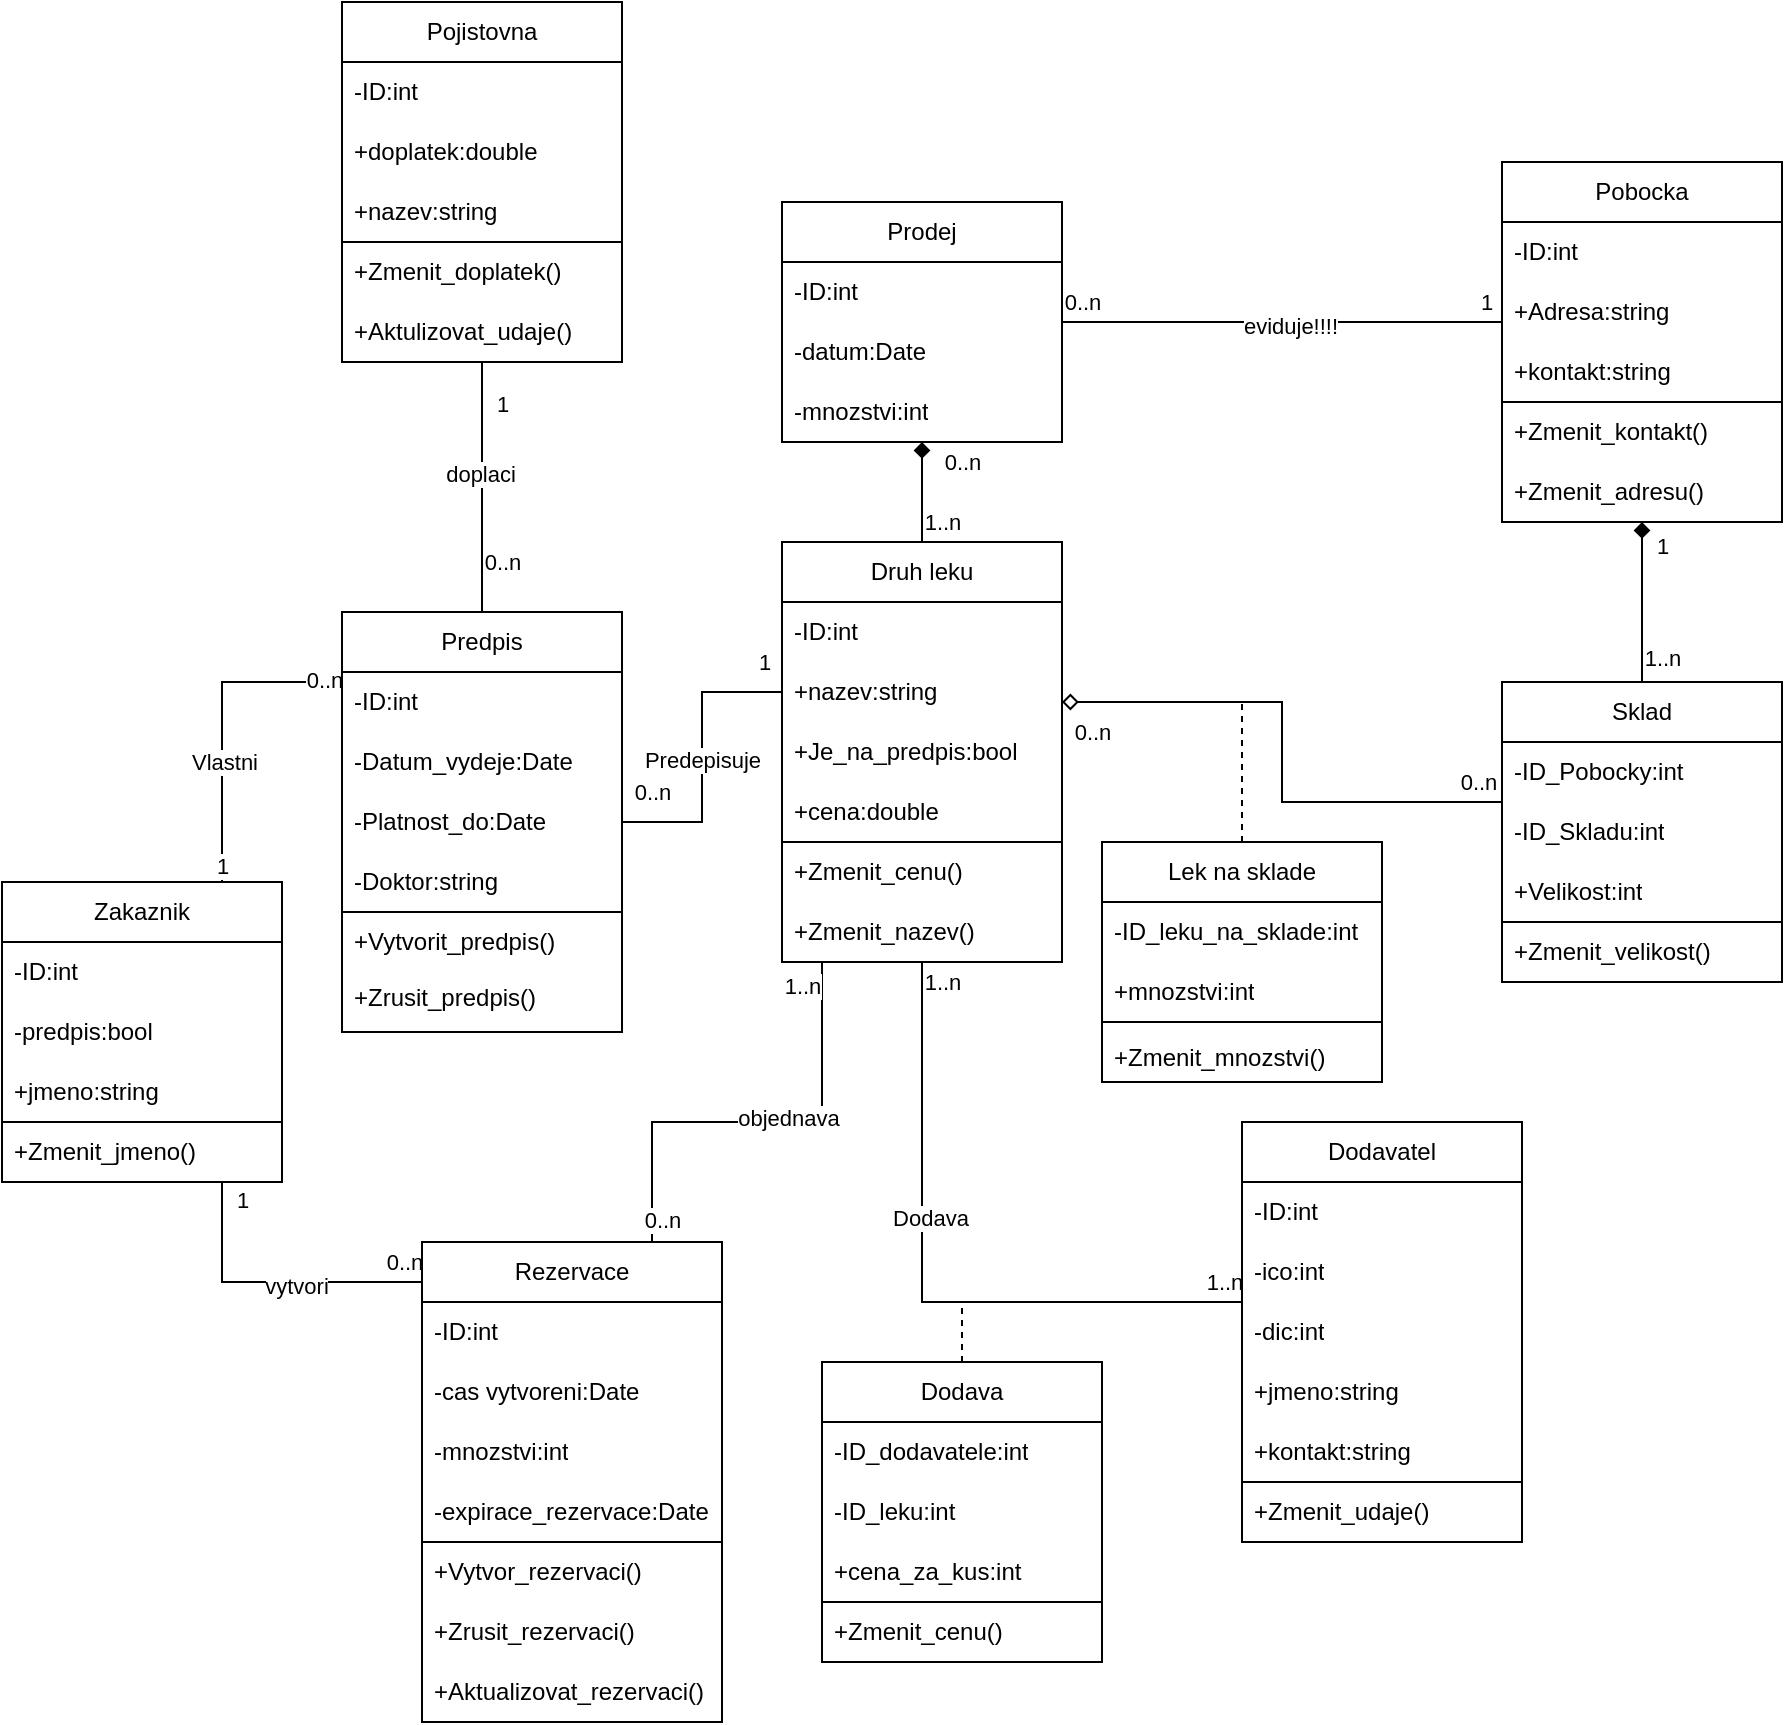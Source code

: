 <mxfile version="22.1.3" type="device">
  <diagram name="Page-1" id="8k7pWYaEYllBveLCESe3">
    <mxGraphModel dx="2045" dy="1856" grid="1" gridSize="10" guides="1" tooltips="1" connect="1" arrows="1" fold="1" page="1" pageScale="1" pageWidth="850" pageHeight="1100" math="0" shadow="0">
      <root>
        <mxCell id="0" />
        <mxCell id="1" parent="0" />
        <mxCell id="9UAfSgWn6qtG0ZrZTvN6-54" style="edgeStyle=orthogonalEdgeStyle;rounded=0;orthogonalLoop=1;jettySize=auto;html=1;endArrow=diamond;endFill=1;" edge="1" parent="1" source="9UAfSgWn6qtG0ZrZTvN6-2" target="9UAfSgWn6qtG0ZrZTvN6-37">
          <mxGeometry relative="1" as="geometry" />
        </mxCell>
        <mxCell id="9UAfSgWn6qtG0ZrZTvN6-117" value="1..n" style="edgeLabel;html=1;align=center;verticalAlign=middle;resizable=0;points=[];" vertex="1" connectable="0" parent="9UAfSgWn6qtG0ZrZTvN6-54">
          <mxGeometry x="-0.129" y="2" relative="1" as="geometry">
            <mxPoint x="12" y="12" as="offset" />
          </mxGeometry>
        </mxCell>
        <mxCell id="9UAfSgWn6qtG0ZrZTvN6-118" value="0..n" style="edgeLabel;html=1;align=center;verticalAlign=middle;resizable=0;points=[];" vertex="1" connectable="0" parent="9UAfSgWn6qtG0ZrZTvN6-54">
          <mxGeometry x="0.606" relative="1" as="geometry">
            <mxPoint x="20" as="offset" />
          </mxGeometry>
        </mxCell>
        <mxCell id="9UAfSgWn6qtG0ZrZTvN6-2" value="Druh leku" style="swimlane;fontStyle=0;childLayout=stackLayout;horizontal=1;startSize=30;horizontalStack=0;resizeParent=1;resizeParentMax=0;resizeLast=0;collapsible=1;marginBottom=0;whiteSpace=wrap;html=1;" vertex="1" parent="1">
          <mxGeometry x="180" y="240" width="140" height="210" as="geometry" />
        </mxCell>
        <mxCell id="9UAfSgWn6qtG0ZrZTvN6-3" value="&lt;div&gt;-ID:int&lt;/div&gt;" style="text;strokeColor=none;fillColor=none;align=left;verticalAlign=middle;spacingLeft=4;spacingRight=4;overflow=hidden;points=[[0,0.5],[1,0.5]];portConstraint=eastwest;rotatable=0;whiteSpace=wrap;html=1;" vertex="1" parent="9UAfSgWn6qtG0ZrZTvN6-2">
          <mxGeometry y="30" width="140" height="30" as="geometry" />
        </mxCell>
        <mxCell id="9UAfSgWn6qtG0ZrZTvN6-4" value="+nazev:string" style="text;strokeColor=none;fillColor=none;align=left;verticalAlign=middle;spacingLeft=4;spacingRight=4;overflow=hidden;points=[[0,0.5],[1,0.5]];portConstraint=eastwest;rotatable=0;whiteSpace=wrap;html=1;" vertex="1" parent="9UAfSgWn6qtG0ZrZTvN6-2">
          <mxGeometry y="60" width="140" height="30" as="geometry" />
        </mxCell>
        <mxCell id="9UAfSgWn6qtG0ZrZTvN6-5" value="&lt;div&gt;+Je_na_predpis:bool&lt;/div&gt;" style="text;strokeColor=none;fillColor=none;align=left;verticalAlign=middle;spacingLeft=4;spacingRight=4;overflow=hidden;points=[[0,0.5],[1,0.5]];portConstraint=eastwest;rotatable=0;whiteSpace=wrap;html=1;" vertex="1" parent="9UAfSgWn6qtG0ZrZTvN6-2">
          <mxGeometry y="90" width="140" height="30" as="geometry" />
        </mxCell>
        <mxCell id="9UAfSgWn6qtG0ZrZTvN6-6" value="+cena:double" style="text;strokeColor=none;fillColor=none;align=left;verticalAlign=middle;spacingLeft=4;spacingRight=4;overflow=hidden;points=[[0,0.5],[1,0.5]];portConstraint=eastwest;rotatable=0;whiteSpace=wrap;html=1;" vertex="1" parent="9UAfSgWn6qtG0ZrZTvN6-2">
          <mxGeometry y="120" width="140" height="30" as="geometry" />
        </mxCell>
        <mxCell id="9UAfSgWn6qtG0ZrZTvN6-145" value="" style="swimlane;startSize=0;" vertex="1" parent="9UAfSgWn6qtG0ZrZTvN6-2">
          <mxGeometry y="150" width="140" height="60" as="geometry" />
        </mxCell>
        <mxCell id="9UAfSgWn6qtG0ZrZTvN6-146" value="+Zmenit_cenu()" style="text;strokeColor=none;fillColor=none;align=left;verticalAlign=middle;spacingLeft=4;spacingRight=4;overflow=hidden;points=[[0,0.5],[1,0.5]];portConstraint=eastwest;rotatable=0;whiteSpace=wrap;html=1;" vertex="1" parent="9UAfSgWn6qtG0ZrZTvN6-145">
          <mxGeometry width="140" height="30" as="geometry" />
        </mxCell>
        <mxCell id="9UAfSgWn6qtG0ZrZTvN6-147" value="+Zmenit_nazev()" style="text;strokeColor=none;fillColor=none;align=left;verticalAlign=middle;spacingLeft=4;spacingRight=4;overflow=hidden;points=[[0,0.5],[1,0.5]];portConstraint=eastwest;rotatable=0;whiteSpace=wrap;html=1;" vertex="1" parent="9UAfSgWn6qtG0ZrZTvN6-145">
          <mxGeometry y="30" width="140" height="30" as="geometry" />
        </mxCell>
        <mxCell id="9UAfSgWn6qtG0ZrZTvN6-62" style="edgeStyle=orthogonalEdgeStyle;rounded=0;orthogonalLoop=1;jettySize=auto;html=1;endArrow=none;endFill=0;" edge="1" parent="1" source="9UAfSgWn6qtG0ZrZTvN6-7" target="9UAfSgWn6qtG0ZrZTvN6-37">
          <mxGeometry relative="1" as="geometry">
            <Array as="points">
              <mxPoint x="480" y="130" />
            </Array>
          </mxGeometry>
        </mxCell>
        <mxCell id="9UAfSgWn6qtG0ZrZTvN6-110" value="eviduje!!!!" style="edgeLabel;html=1;align=center;verticalAlign=middle;resizable=0;points=[];" vertex="1" connectable="0" parent="9UAfSgWn6qtG0ZrZTvN6-62">
          <mxGeometry x="-0.037" y="2" relative="1" as="geometry">
            <mxPoint as="offset" />
          </mxGeometry>
        </mxCell>
        <mxCell id="9UAfSgWn6qtG0ZrZTvN6-111" value="0..n" style="edgeLabel;html=1;align=center;verticalAlign=middle;resizable=0;points=[];" vertex="1" connectable="0" parent="9UAfSgWn6qtG0ZrZTvN6-62">
          <mxGeometry x="0.912" relative="1" as="geometry">
            <mxPoint y="-10" as="offset" />
          </mxGeometry>
        </mxCell>
        <mxCell id="9UAfSgWn6qtG0ZrZTvN6-112" value="1" style="edgeLabel;html=1;align=center;verticalAlign=middle;resizable=0;points=[];" vertex="1" connectable="0" parent="9UAfSgWn6qtG0ZrZTvN6-62">
          <mxGeometry x="-0.921" y="-2" relative="1" as="geometry">
            <mxPoint y="-8" as="offset" />
          </mxGeometry>
        </mxCell>
        <mxCell id="9UAfSgWn6qtG0ZrZTvN6-7" value="Pobocka" style="swimlane;fontStyle=0;childLayout=stackLayout;horizontal=1;startSize=30;horizontalStack=0;resizeParent=1;resizeParentMax=0;resizeLast=0;collapsible=1;marginBottom=0;whiteSpace=wrap;html=1;" vertex="1" parent="1">
          <mxGeometry x="540" y="50" width="140" height="180" as="geometry" />
        </mxCell>
        <mxCell id="9UAfSgWn6qtG0ZrZTvN6-8" value="-ID:int" style="text;strokeColor=none;fillColor=none;align=left;verticalAlign=middle;spacingLeft=4;spacingRight=4;overflow=hidden;points=[[0,0.5],[1,0.5]];portConstraint=eastwest;rotatable=0;whiteSpace=wrap;html=1;" vertex="1" parent="9UAfSgWn6qtG0ZrZTvN6-7">
          <mxGeometry y="30" width="140" height="30" as="geometry" />
        </mxCell>
        <mxCell id="9UAfSgWn6qtG0ZrZTvN6-9" value="+Adresa:string" style="text;strokeColor=none;fillColor=none;align=left;verticalAlign=middle;spacingLeft=4;spacingRight=4;overflow=hidden;points=[[0,0.5],[1,0.5]];portConstraint=eastwest;rotatable=0;whiteSpace=wrap;html=1;" vertex="1" parent="9UAfSgWn6qtG0ZrZTvN6-7">
          <mxGeometry y="60" width="140" height="30" as="geometry" />
        </mxCell>
        <mxCell id="9UAfSgWn6qtG0ZrZTvN6-10" value="+kontakt:string" style="text;strokeColor=none;fillColor=none;align=left;verticalAlign=middle;spacingLeft=4;spacingRight=4;overflow=hidden;points=[[0,0.5],[1,0.5]];portConstraint=eastwest;rotatable=0;whiteSpace=wrap;html=1;" vertex="1" parent="9UAfSgWn6qtG0ZrZTvN6-7">
          <mxGeometry y="90" width="140" height="30" as="geometry" />
        </mxCell>
        <mxCell id="9UAfSgWn6qtG0ZrZTvN6-150" value="" style="swimlane;startSize=0;" vertex="1" parent="9UAfSgWn6qtG0ZrZTvN6-7">
          <mxGeometry y="120" width="140" height="60" as="geometry" />
        </mxCell>
        <mxCell id="9UAfSgWn6qtG0ZrZTvN6-151" value="+Zmenit_kontakt()" style="text;strokeColor=none;fillColor=none;align=left;verticalAlign=middle;spacingLeft=4;spacingRight=4;overflow=hidden;points=[[0,0.5],[1,0.5]];portConstraint=eastwest;rotatable=0;whiteSpace=wrap;html=1;" vertex="1" parent="9UAfSgWn6qtG0ZrZTvN6-150">
          <mxGeometry width="140" height="30" as="geometry" />
        </mxCell>
        <mxCell id="9UAfSgWn6qtG0ZrZTvN6-152" value="+Zmenit_adresu()" style="text;strokeColor=none;fillColor=none;align=left;verticalAlign=middle;spacingLeft=4;spacingRight=4;overflow=hidden;points=[[0,0.5],[1,0.5]];portConstraint=eastwest;rotatable=0;whiteSpace=wrap;html=1;" vertex="1" parent="9UAfSgWn6qtG0ZrZTvN6-150">
          <mxGeometry y="30" width="140" height="30" as="geometry" />
        </mxCell>
        <mxCell id="9UAfSgWn6qtG0ZrZTvN6-16" style="edgeStyle=orthogonalEdgeStyle;rounded=0;orthogonalLoop=1;jettySize=auto;html=1;endArrow=diamond;endFill=1;" edge="1" parent="1" source="9UAfSgWn6qtG0ZrZTvN6-11" target="9UAfSgWn6qtG0ZrZTvN6-7">
          <mxGeometry relative="1" as="geometry" />
        </mxCell>
        <mxCell id="9UAfSgWn6qtG0ZrZTvN6-63" value="1" style="edgeLabel;html=1;align=center;verticalAlign=middle;resizable=0;points=[];" vertex="1" connectable="0" parent="9UAfSgWn6qtG0ZrZTvN6-16">
          <mxGeometry x="0.612" y="-1" relative="1" as="geometry">
            <mxPoint x="9" y="-4" as="offset" />
          </mxGeometry>
        </mxCell>
        <mxCell id="9UAfSgWn6qtG0ZrZTvN6-64" value="1..n" style="edgeLabel;html=1;align=center;verticalAlign=middle;resizable=0;points=[];" vertex="1" connectable="0" parent="9UAfSgWn6qtG0ZrZTvN6-16">
          <mxGeometry x="-0.69" relative="1" as="geometry">
            <mxPoint x="10" as="offset" />
          </mxGeometry>
        </mxCell>
        <mxCell id="9UAfSgWn6qtG0ZrZTvN6-18" style="edgeStyle=orthogonalEdgeStyle;rounded=0;orthogonalLoop=1;jettySize=auto;html=1;endArrow=diamond;endFill=0;" edge="1" parent="1" source="9UAfSgWn6qtG0ZrZTvN6-11" target="9UAfSgWn6qtG0ZrZTvN6-2">
          <mxGeometry relative="1" as="geometry">
            <Array as="points">
              <mxPoint x="430" y="370" />
              <mxPoint x="430" y="320" />
            </Array>
          </mxGeometry>
        </mxCell>
        <mxCell id="9UAfSgWn6qtG0ZrZTvN6-19" value="0..n" style="edgeLabel;html=1;align=center;verticalAlign=middle;resizable=0;points=[];" vertex="1" connectable="0" parent="9UAfSgWn6qtG0ZrZTvN6-18">
          <mxGeometry x="0.861" y="1" relative="1" as="geometry">
            <mxPoint x="-4" y="14" as="offset" />
          </mxGeometry>
        </mxCell>
        <mxCell id="9UAfSgWn6qtG0ZrZTvN6-20" value="0..n" style="edgeLabel;html=1;align=center;verticalAlign=middle;resizable=0;points=[];" vertex="1" connectable="0" parent="9UAfSgWn6qtG0ZrZTvN6-18">
          <mxGeometry x="-0.943" y="2" relative="1" as="geometry">
            <mxPoint x="-5" y="-12" as="offset" />
          </mxGeometry>
        </mxCell>
        <mxCell id="9UAfSgWn6qtG0ZrZTvN6-11" value="Sklad" style="swimlane;fontStyle=0;childLayout=stackLayout;horizontal=1;startSize=30;horizontalStack=0;resizeParent=1;resizeParentMax=0;resizeLast=0;collapsible=1;marginBottom=0;whiteSpace=wrap;html=1;" vertex="1" parent="1">
          <mxGeometry x="540" y="310" width="140" height="150" as="geometry" />
        </mxCell>
        <mxCell id="9UAfSgWn6qtG0ZrZTvN6-12" value="-ID_Pobocky:int" style="text;strokeColor=none;fillColor=none;align=left;verticalAlign=middle;spacingLeft=4;spacingRight=4;overflow=hidden;points=[[0,0.5],[1,0.5]];portConstraint=eastwest;rotatable=0;whiteSpace=wrap;html=1;" vertex="1" parent="9UAfSgWn6qtG0ZrZTvN6-11">
          <mxGeometry y="30" width="140" height="30" as="geometry" />
        </mxCell>
        <mxCell id="9UAfSgWn6qtG0ZrZTvN6-13" value="-ID_Skladu:int" style="text;strokeColor=none;fillColor=none;align=left;verticalAlign=middle;spacingLeft=4;spacingRight=4;overflow=hidden;points=[[0,0.5],[1,0.5]];portConstraint=eastwest;rotatable=0;whiteSpace=wrap;html=1;" vertex="1" parent="9UAfSgWn6qtG0ZrZTvN6-11">
          <mxGeometry y="60" width="140" height="30" as="geometry" />
        </mxCell>
        <mxCell id="9UAfSgWn6qtG0ZrZTvN6-14" value="+Velikost:int" style="text;strokeColor=none;fillColor=none;align=left;verticalAlign=middle;spacingLeft=4;spacingRight=4;overflow=hidden;points=[[0,0.5],[1,0.5]];portConstraint=eastwest;rotatable=0;whiteSpace=wrap;html=1;" vertex="1" parent="9UAfSgWn6qtG0ZrZTvN6-11">
          <mxGeometry y="90" width="140" height="30" as="geometry" />
        </mxCell>
        <mxCell id="9UAfSgWn6qtG0ZrZTvN6-148" value="" style="swimlane;startSize=0;" vertex="1" parent="9UAfSgWn6qtG0ZrZTvN6-11">
          <mxGeometry y="120" width="140" height="30" as="geometry" />
        </mxCell>
        <mxCell id="9UAfSgWn6qtG0ZrZTvN6-149" value="+Zmenit_velikost()" style="text;strokeColor=none;fillColor=none;align=left;verticalAlign=middle;spacingLeft=4;spacingRight=4;overflow=hidden;points=[[0,0.5],[1,0.5]];portConstraint=eastwest;rotatable=0;whiteSpace=wrap;html=1;" vertex="1" parent="9UAfSgWn6qtG0ZrZTvN6-148">
          <mxGeometry width="140" height="30" as="geometry" />
        </mxCell>
        <mxCell id="9UAfSgWn6qtG0ZrZTvN6-94" style="edgeStyle=orthogonalEdgeStyle;rounded=0;orthogonalLoop=1;jettySize=auto;html=1;endArrow=none;endFill=0;" edge="1" parent="1" source="9UAfSgWn6qtG0ZrZTvN6-23" target="9UAfSgWn6qtG0ZrZTvN6-2">
          <mxGeometry relative="1" as="geometry">
            <Array as="points">
              <mxPoint x="250" y="620" />
            </Array>
          </mxGeometry>
        </mxCell>
        <mxCell id="9UAfSgWn6qtG0ZrZTvN6-95" value="Dodava" style="edgeLabel;html=1;align=center;verticalAlign=middle;resizable=0;points=[];" vertex="1" connectable="0" parent="9UAfSgWn6qtG0ZrZTvN6-94">
          <mxGeometry x="0.225" y="-4" relative="1" as="geometry">
            <mxPoint as="offset" />
          </mxGeometry>
        </mxCell>
        <mxCell id="9UAfSgWn6qtG0ZrZTvN6-96" value="1..n" style="edgeLabel;html=1;align=center;verticalAlign=middle;resizable=0;points=[];" vertex="1" connectable="0" parent="9UAfSgWn6qtG0ZrZTvN6-94">
          <mxGeometry x="0.958" relative="1" as="geometry">
            <mxPoint x="10" y="3" as="offset" />
          </mxGeometry>
        </mxCell>
        <mxCell id="9UAfSgWn6qtG0ZrZTvN6-97" value="1..n" style="edgeLabel;html=1;align=center;verticalAlign=middle;resizable=0;points=[];" vertex="1" connectable="0" parent="9UAfSgWn6qtG0ZrZTvN6-94">
          <mxGeometry x="-0.945" y="-2" relative="1" as="geometry">
            <mxPoint y="-8" as="offset" />
          </mxGeometry>
        </mxCell>
        <mxCell id="9UAfSgWn6qtG0ZrZTvN6-23" value="Dodavatel" style="swimlane;fontStyle=0;childLayout=stackLayout;horizontal=1;startSize=30;horizontalStack=0;resizeParent=1;resizeParentMax=0;resizeLast=0;collapsible=1;marginBottom=0;whiteSpace=wrap;html=1;" vertex="1" parent="1">
          <mxGeometry x="410" y="530" width="140" height="210" as="geometry" />
        </mxCell>
        <mxCell id="9UAfSgWn6qtG0ZrZTvN6-24" value="-ID:int" style="text;strokeColor=none;fillColor=none;align=left;verticalAlign=middle;spacingLeft=4;spacingRight=4;overflow=hidden;points=[[0,0.5],[1,0.5]];portConstraint=eastwest;rotatable=0;whiteSpace=wrap;html=1;" vertex="1" parent="9UAfSgWn6qtG0ZrZTvN6-23">
          <mxGeometry y="30" width="140" height="30" as="geometry" />
        </mxCell>
        <mxCell id="9UAfSgWn6qtG0ZrZTvN6-25" value="-ico:int" style="text;strokeColor=none;fillColor=none;align=left;verticalAlign=middle;spacingLeft=4;spacingRight=4;overflow=hidden;points=[[0,0.5],[1,0.5]];portConstraint=eastwest;rotatable=0;whiteSpace=wrap;html=1;" vertex="1" parent="9UAfSgWn6qtG0ZrZTvN6-23">
          <mxGeometry y="60" width="140" height="30" as="geometry" />
        </mxCell>
        <mxCell id="9UAfSgWn6qtG0ZrZTvN6-26" value="-dic:int" style="text;strokeColor=none;fillColor=none;align=left;verticalAlign=middle;spacingLeft=4;spacingRight=4;overflow=hidden;points=[[0,0.5],[1,0.5]];portConstraint=eastwest;rotatable=0;whiteSpace=wrap;html=1;" vertex="1" parent="9UAfSgWn6qtG0ZrZTvN6-23">
          <mxGeometry y="90" width="140" height="30" as="geometry" />
        </mxCell>
        <mxCell id="9UAfSgWn6qtG0ZrZTvN6-45" value="+jmeno:string" style="text;strokeColor=none;fillColor=none;align=left;verticalAlign=middle;spacingLeft=4;spacingRight=4;overflow=hidden;points=[[0,0.5],[1,0.5]];portConstraint=eastwest;rotatable=0;whiteSpace=wrap;html=1;" vertex="1" parent="9UAfSgWn6qtG0ZrZTvN6-23">
          <mxGeometry y="120" width="140" height="30" as="geometry" />
        </mxCell>
        <mxCell id="9UAfSgWn6qtG0ZrZTvN6-46" value="+kontakt:string" style="text;strokeColor=none;fillColor=none;align=left;verticalAlign=middle;spacingLeft=4;spacingRight=4;overflow=hidden;points=[[0,0.5],[1,0.5]];portConstraint=eastwest;rotatable=0;whiteSpace=wrap;html=1;" vertex="1" parent="9UAfSgWn6qtG0ZrZTvN6-23">
          <mxGeometry y="150" width="140" height="30" as="geometry" />
        </mxCell>
        <mxCell id="9UAfSgWn6qtG0ZrZTvN6-134" value="" style="swimlane;startSize=0;" vertex="1" parent="9UAfSgWn6qtG0ZrZTvN6-23">
          <mxGeometry y="180" width="140" height="30" as="geometry" />
        </mxCell>
        <mxCell id="9UAfSgWn6qtG0ZrZTvN6-136" value="+Zmenit_udaje()" style="text;strokeColor=none;fillColor=none;align=left;verticalAlign=middle;spacingLeft=4;spacingRight=4;overflow=hidden;points=[[0,0.5],[1,0.5]];portConstraint=eastwest;rotatable=0;whiteSpace=wrap;html=1;" vertex="1" parent="9UAfSgWn6qtG0ZrZTvN6-134">
          <mxGeometry width="140" height="30" as="geometry" />
        </mxCell>
        <mxCell id="9UAfSgWn6qtG0ZrZTvN6-58" style="edgeStyle=orthogonalEdgeStyle;rounded=0;orthogonalLoop=1;jettySize=auto;html=1;endArrow=none;endFill=0;" edge="1" parent="1" source="9UAfSgWn6qtG0ZrZTvN6-27" target="9UAfSgWn6qtG0ZrZTvN6-48">
          <mxGeometry relative="1" as="geometry" />
        </mxCell>
        <mxCell id="9UAfSgWn6qtG0ZrZTvN6-113" value="doplaci" style="edgeLabel;html=1;align=center;verticalAlign=middle;resizable=0;points=[];" vertex="1" connectable="0" parent="9UAfSgWn6qtG0ZrZTvN6-58">
          <mxGeometry x="-0.115" y="-1" relative="1" as="geometry">
            <mxPoint as="offset" />
          </mxGeometry>
        </mxCell>
        <mxCell id="9UAfSgWn6qtG0ZrZTvN6-114" value="0..n" style="edgeLabel;html=1;align=center;verticalAlign=middle;resizable=0;points=[];" vertex="1" connectable="0" parent="9UAfSgWn6qtG0ZrZTvN6-58">
          <mxGeometry x="0.589" relative="1" as="geometry">
            <mxPoint x="10" as="offset" />
          </mxGeometry>
        </mxCell>
        <mxCell id="9UAfSgWn6qtG0ZrZTvN6-115" value="1" style="edgeLabel;html=1;align=center;verticalAlign=middle;resizable=0;points=[];" vertex="1" connectable="0" parent="9UAfSgWn6qtG0ZrZTvN6-58">
          <mxGeometry x="-0.67" y="-1" relative="1" as="geometry">
            <mxPoint x="11" as="offset" />
          </mxGeometry>
        </mxCell>
        <mxCell id="9UAfSgWn6qtG0ZrZTvN6-27" value="Pojistovna" style="swimlane;fontStyle=0;childLayout=stackLayout;horizontal=1;startSize=30;horizontalStack=0;resizeParent=1;resizeParentMax=0;resizeLast=0;collapsible=1;marginBottom=0;whiteSpace=wrap;html=1;" vertex="1" parent="1">
          <mxGeometry x="-40" y="-30" width="140" height="180" as="geometry" />
        </mxCell>
        <mxCell id="9UAfSgWn6qtG0ZrZTvN6-28" value="-ID:int" style="text;strokeColor=none;fillColor=none;align=left;verticalAlign=middle;spacingLeft=4;spacingRight=4;overflow=hidden;points=[[0,0.5],[1,0.5]];portConstraint=eastwest;rotatable=0;whiteSpace=wrap;html=1;" vertex="1" parent="9UAfSgWn6qtG0ZrZTvN6-27">
          <mxGeometry y="30" width="140" height="30" as="geometry" />
        </mxCell>
        <mxCell id="9UAfSgWn6qtG0ZrZTvN6-29" value="+doplatek:double" style="text;strokeColor=none;fillColor=none;align=left;verticalAlign=middle;spacingLeft=4;spacingRight=4;overflow=hidden;points=[[0,0.5],[1,0.5]];portConstraint=eastwest;rotatable=0;whiteSpace=wrap;html=1;" vertex="1" parent="9UAfSgWn6qtG0ZrZTvN6-27">
          <mxGeometry y="60" width="140" height="30" as="geometry" />
        </mxCell>
        <mxCell id="9UAfSgWn6qtG0ZrZTvN6-30" value="+nazev:string" style="text;strokeColor=none;fillColor=none;align=left;verticalAlign=middle;spacingLeft=4;spacingRight=4;overflow=hidden;points=[[0,0.5],[1,0.5]];portConstraint=eastwest;rotatable=0;whiteSpace=wrap;html=1;" vertex="1" parent="9UAfSgWn6qtG0ZrZTvN6-27">
          <mxGeometry y="90" width="140" height="30" as="geometry" />
        </mxCell>
        <mxCell id="9UAfSgWn6qtG0ZrZTvN6-140" value="" style="swimlane;startSize=0;" vertex="1" parent="9UAfSgWn6qtG0ZrZTvN6-27">
          <mxGeometry y="120" width="140" height="60" as="geometry" />
        </mxCell>
        <mxCell id="9UAfSgWn6qtG0ZrZTvN6-141" value="+Zmenit_doplatek()" style="text;strokeColor=none;fillColor=none;align=left;verticalAlign=middle;spacingLeft=4;spacingRight=4;overflow=hidden;points=[[0,0.5],[1,0.5]];portConstraint=eastwest;rotatable=0;whiteSpace=wrap;html=1;" vertex="1" parent="9UAfSgWn6qtG0ZrZTvN6-140">
          <mxGeometry width="140" height="30" as="geometry" />
        </mxCell>
        <mxCell id="9UAfSgWn6qtG0ZrZTvN6-142" value="+Aktulizovat_udaje()" style="text;strokeColor=none;fillColor=none;align=left;verticalAlign=middle;spacingLeft=4;spacingRight=4;overflow=hidden;points=[[0,0.5],[1,0.5]];portConstraint=eastwest;rotatable=0;whiteSpace=wrap;html=1;" vertex="1" parent="9UAfSgWn6qtG0ZrZTvN6-140">
          <mxGeometry y="30" width="140" height="30" as="geometry" />
        </mxCell>
        <mxCell id="9UAfSgWn6qtG0ZrZTvN6-57" style="edgeStyle=orthogonalEdgeStyle;rounded=0;orthogonalLoop=1;jettySize=auto;html=1;endArrow=none;endFill=0;" edge="1" parent="1" source="9UAfSgWn6qtG0ZrZTvN6-32" target="9UAfSgWn6qtG0ZrZTvN6-48">
          <mxGeometry relative="1" as="geometry">
            <Array as="points">
              <mxPoint x="-100" y="310" />
            </Array>
          </mxGeometry>
        </mxCell>
        <mxCell id="9UAfSgWn6qtG0ZrZTvN6-82" value="Vlastni" style="edgeLabel;html=1;align=center;verticalAlign=middle;resizable=0;points=[];" vertex="1" connectable="0" parent="9UAfSgWn6qtG0ZrZTvN6-57">
          <mxGeometry x="-0.241" y="-1" relative="1" as="geometry">
            <mxPoint as="offset" />
          </mxGeometry>
        </mxCell>
        <mxCell id="9UAfSgWn6qtG0ZrZTvN6-83" value="1" style="edgeLabel;html=1;align=center;verticalAlign=middle;resizable=0;points=[];" vertex="1" connectable="0" parent="9UAfSgWn6qtG0ZrZTvN6-57">
          <mxGeometry x="-0.891" relative="1" as="geometry">
            <mxPoint as="offset" />
          </mxGeometry>
        </mxCell>
        <mxCell id="9UAfSgWn6qtG0ZrZTvN6-84" value="0..n" style="edgeLabel;html=1;align=center;verticalAlign=middle;resizable=0;points=[];" vertex="1" connectable="0" parent="9UAfSgWn6qtG0ZrZTvN6-57">
          <mxGeometry x="0.882" y="1" relative="1" as="geometry">
            <mxPoint as="offset" />
          </mxGeometry>
        </mxCell>
        <mxCell id="9UAfSgWn6qtG0ZrZTvN6-59" style="edgeStyle=orthogonalEdgeStyle;rounded=0;orthogonalLoop=1;jettySize=auto;html=1;endArrow=none;endFill=0;" edge="1" parent="1" source="9UAfSgWn6qtG0ZrZTvN6-32" target="9UAfSgWn6qtG0ZrZTvN6-41">
          <mxGeometry relative="1" as="geometry">
            <Array as="points">
              <mxPoint x="-100" y="610" />
            </Array>
          </mxGeometry>
        </mxCell>
        <mxCell id="9UAfSgWn6qtG0ZrZTvN6-104" value="vytvori" style="edgeLabel;html=1;align=center;verticalAlign=middle;resizable=0;points=[];" vertex="1" connectable="0" parent="9UAfSgWn6qtG0ZrZTvN6-59">
          <mxGeometry x="0.152" y="-2" relative="1" as="geometry">
            <mxPoint as="offset" />
          </mxGeometry>
        </mxCell>
        <mxCell id="9UAfSgWn6qtG0ZrZTvN6-105" value="1" style="edgeLabel;html=1;align=center;verticalAlign=middle;resizable=0;points=[];" vertex="1" connectable="0" parent="9UAfSgWn6qtG0ZrZTvN6-59">
          <mxGeometry x="-0.946" y="1" relative="1" as="geometry">
            <mxPoint x="9" y="5" as="offset" />
          </mxGeometry>
        </mxCell>
        <mxCell id="9UAfSgWn6qtG0ZrZTvN6-106" value="0..n" style="edgeLabel;html=1;align=center;verticalAlign=middle;resizable=0;points=[];" vertex="1" connectable="0" parent="9UAfSgWn6qtG0ZrZTvN6-59">
          <mxGeometry x="0.94" relative="1" as="geometry">
            <mxPoint x="-5" y="-10" as="offset" />
          </mxGeometry>
        </mxCell>
        <mxCell id="9UAfSgWn6qtG0ZrZTvN6-32" value="Zakaznik" style="swimlane;fontStyle=0;childLayout=stackLayout;horizontal=1;startSize=30;horizontalStack=0;resizeParent=1;resizeParentMax=0;resizeLast=0;collapsible=1;marginBottom=0;whiteSpace=wrap;html=1;" vertex="1" parent="1">
          <mxGeometry x="-210" y="410" width="140" height="150" as="geometry" />
        </mxCell>
        <mxCell id="9UAfSgWn6qtG0ZrZTvN6-33" value="-ID:int" style="text;strokeColor=none;fillColor=none;align=left;verticalAlign=middle;spacingLeft=4;spacingRight=4;overflow=hidden;points=[[0,0.5],[1,0.5]];portConstraint=eastwest;rotatable=0;whiteSpace=wrap;html=1;" vertex="1" parent="9UAfSgWn6qtG0ZrZTvN6-32">
          <mxGeometry y="30" width="140" height="30" as="geometry" />
        </mxCell>
        <mxCell id="9UAfSgWn6qtG0ZrZTvN6-35" value="-predpis:bool" style="text;strokeColor=none;fillColor=none;align=left;verticalAlign=middle;spacingLeft=4;spacingRight=4;overflow=hidden;points=[[0,0.5],[1,0.5]];portConstraint=eastwest;rotatable=0;whiteSpace=wrap;html=1;" vertex="1" parent="9UAfSgWn6qtG0ZrZTvN6-32">
          <mxGeometry y="60" width="140" height="30" as="geometry" />
        </mxCell>
        <mxCell id="9UAfSgWn6qtG0ZrZTvN6-34" value="+jmeno:string" style="text;strokeColor=none;fillColor=none;align=left;verticalAlign=middle;spacingLeft=4;spacingRight=4;overflow=hidden;points=[[0,0.5],[1,0.5]];portConstraint=eastwest;rotatable=0;whiteSpace=wrap;html=1;" vertex="1" parent="9UAfSgWn6qtG0ZrZTvN6-32">
          <mxGeometry y="90" width="140" height="30" as="geometry" />
        </mxCell>
        <mxCell id="9UAfSgWn6qtG0ZrZTvN6-143" value="" style="swimlane;startSize=0;" vertex="1" parent="9UAfSgWn6qtG0ZrZTvN6-32">
          <mxGeometry y="120" width="140" height="30" as="geometry" />
        </mxCell>
        <mxCell id="9UAfSgWn6qtG0ZrZTvN6-144" value="+Zmenit_jmeno()" style="text;strokeColor=none;fillColor=none;align=left;verticalAlign=middle;spacingLeft=4;spacingRight=4;overflow=hidden;points=[[0,0.5],[1,0.5]];portConstraint=eastwest;rotatable=0;whiteSpace=wrap;html=1;" vertex="1" parent="9UAfSgWn6qtG0ZrZTvN6-143">
          <mxGeometry width="140" height="30" as="geometry" />
        </mxCell>
        <mxCell id="9UAfSgWn6qtG0ZrZTvN6-37" value="Prodej" style="swimlane;fontStyle=0;childLayout=stackLayout;horizontal=1;startSize=30;horizontalStack=0;resizeParent=1;resizeParentMax=0;resizeLast=0;collapsible=1;marginBottom=0;whiteSpace=wrap;html=1;" vertex="1" parent="1">
          <mxGeometry x="180" y="70" width="140" height="120" as="geometry" />
        </mxCell>
        <mxCell id="9UAfSgWn6qtG0ZrZTvN6-38" value="-ID:int" style="text;strokeColor=none;fillColor=none;align=left;verticalAlign=middle;spacingLeft=4;spacingRight=4;overflow=hidden;points=[[0,0.5],[1,0.5]];portConstraint=eastwest;rotatable=0;whiteSpace=wrap;html=1;" vertex="1" parent="9UAfSgWn6qtG0ZrZTvN6-37">
          <mxGeometry y="30" width="140" height="30" as="geometry" />
        </mxCell>
        <mxCell id="9UAfSgWn6qtG0ZrZTvN6-39" value="-datum:Date" style="text;strokeColor=none;fillColor=none;align=left;verticalAlign=middle;spacingLeft=4;spacingRight=4;overflow=hidden;points=[[0,0.5],[1,0.5]];portConstraint=eastwest;rotatable=0;whiteSpace=wrap;html=1;" vertex="1" parent="9UAfSgWn6qtG0ZrZTvN6-37">
          <mxGeometry y="60" width="140" height="30" as="geometry" />
        </mxCell>
        <mxCell id="9UAfSgWn6qtG0ZrZTvN6-40" value="-mnozstvi:int" style="text;strokeColor=none;fillColor=none;align=left;verticalAlign=middle;spacingLeft=4;spacingRight=4;overflow=hidden;points=[[0,0.5],[1,0.5]];portConstraint=eastwest;rotatable=0;whiteSpace=wrap;html=1;" vertex="1" parent="9UAfSgWn6qtG0ZrZTvN6-37">
          <mxGeometry y="90" width="140" height="30" as="geometry" />
        </mxCell>
        <mxCell id="9UAfSgWn6qtG0ZrZTvN6-60" style="edgeStyle=orthogonalEdgeStyle;rounded=0;orthogonalLoop=1;jettySize=auto;html=1;endArrow=none;endFill=0;" edge="1" parent="1" source="9UAfSgWn6qtG0ZrZTvN6-41" target="9UAfSgWn6qtG0ZrZTvN6-2">
          <mxGeometry relative="1" as="geometry">
            <Array as="points">
              <mxPoint x="115" y="530" />
              <mxPoint x="200" y="530" />
            </Array>
          </mxGeometry>
        </mxCell>
        <mxCell id="9UAfSgWn6qtG0ZrZTvN6-107" value="objednava" style="edgeLabel;html=1;align=center;verticalAlign=middle;resizable=0;points=[];" vertex="1" connectable="0" parent="9UAfSgWn6qtG0ZrZTvN6-60">
          <mxGeometry x="0.136" y="2" relative="1" as="geometry">
            <mxPoint as="offset" />
          </mxGeometry>
        </mxCell>
        <mxCell id="9UAfSgWn6qtG0ZrZTvN6-108" value="0..n" style="edgeLabel;html=1;align=center;verticalAlign=middle;resizable=0;points=[];" vertex="1" connectable="0" parent="9UAfSgWn6qtG0ZrZTvN6-60">
          <mxGeometry x="-0.898" relative="1" as="geometry">
            <mxPoint x="5" as="offset" />
          </mxGeometry>
        </mxCell>
        <mxCell id="9UAfSgWn6qtG0ZrZTvN6-109" value="1..n" style="edgeLabel;html=1;align=center;verticalAlign=middle;resizable=0;points=[];" vertex="1" connectable="0" parent="9UAfSgWn6qtG0ZrZTvN6-60">
          <mxGeometry x="0.895" relative="1" as="geometry">
            <mxPoint x="-10" as="offset" />
          </mxGeometry>
        </mxCell>
        <mxCell id="9UAfSgWn6qtG0ZrZTvN6-41" value="Rezervace" style="swimlane;fontStyle=0;childLayout=stackLayout;horizontal=1;startSize=30;horizontalStack=0;resizeParent=1;resizeParentMax=0;resizeLast=0;collapsible=1;marginBottom=0;whiteSpace=wrap;html=1;" vertex="1" parent="1">
          <mxGeometry y="590" width="150" height="240" as="geometry" />
        </mxCell>
        <mxCell id="9UAfSgWn6qtG0ZrZTvN6-42" value="-ID:int" style="text;strokeColor=none;fillColor=none;align=left;verticalAlign=middle;spacingLeft=4;spacingRight=4;overflow=hidden;points=[[0,0.5],[1,0.5]];portConstraint=eastwest;rotatable=0;whiteSpace=wrap;html=1;" vertex="1" parent="9UAfSgWn6qtG0ZrZTvN6-41">
          <mxGeometry y="30" width="150" height="30" as="geometry" />
        </mxCell>
        <mxCell id="9UAfSgWn6qtG0ZrZTvN6-43" value="-cas vytvoreni:Date" style="text;strokeColor=none;fillColor=none;align=left;verticalAlign=middle;spacingLeft=4;spacingRight=4;overflow=hidden;points=[[0,0.5],[1,0.5]];portConstraint=eastwest;rotatable=0;whiteSpace=wrap;html=1;" vertex="1" parent="9UAfSgWn6qtG0ZrZTvN6-41">
          <mxGeometry y="60" width="150" height="30" as="geometry" />
        </mxCell>
        <mxCell id="9UAfSgWn6qtG0ZrZTvN6-44" value="-mnozstvi:int" style="text;strokeColor=none;fillColor=none;align=left;verticalAlign=middle;spacingLeft=4;spacingRight=4;overflow=hidden;points=[[0,0.5],[1,0.5]];portConstraint=eastwest;rotatable=0;whiteSpace=wrap;html=1;" vertex="1" parent="9UAfSgWn6qtG0ZrZTvN6-41">
          <mxGeometry y="90" width="150" height="30" as="geometry" />
        </mxCell>
        <mxCell id="9UAfSgWn6qtG0ZrZTvN6-47" value="-expirace_rezervace:Date" style="text;strokeColor=none;fillColor=none;align=left;verticalAlign=middle;spacingLeft=4;spacingRight=4;overflow=hidden;points=[[0,0.5],[1,0.5]];portConstraint=eastwest;rotatable=0;whiteSpace=wrap;html=1;" vertex="1" parent="9UAfSgWn6qtG0ZrZTvN6-41">
          <mxGeometry y="120" width="150" height="30" as="geometry" />
        </mxCell>
        <mxCell id="9UAfSgWn6qtG0ZrZTvN6-128" value="" style="swimlane;startSize=0;" vertex="1" parent="9UAfSgWn6qtG0ZrZTvN6-41">
          <mxGeometry y="150" width="150" height="90" as="geometry" />
        </mxCell>
        <mxCell id="9UAfSgWn6qtG0ZrZTvN6-129" value="+Vytvor_rezervaci()" style="text;strokeColor=none;fillColor=none;align=left;verticalAlign=middle;spacingLeft=4;spacingRight=4;overflow=hidden;points=[[0,0.5],[1,0.5]];portConstraint=eastwest;rotatable=0;whiteSpace=wrap;html=1;" vertex="1" parent="9UAfSgWn6qtG0ZrZTvN6-128">
          <mxGeometry width="150" height="30" as="geometry" />
        </mxCell>
        <mxCell id="9UAfSgWn6qtG0ZrZTvN6-131" value="+Zrusit_rezervaci()" style="text;strokeColor=none;fillColor=none;align=left;verticalAlign=middle;spacingLeft=4;spacingRight=4;overflow=hidden;points=[[0,0.5],[1,0.5]];portConstraint=eastwest;rotatable=0;whiteSpace=wrap;html=1;" vertex="1" parent="9UAfSgWn6qtG0ZrZTvN6-128">
          <mxGeometry y="30" width="150" height="30" as="geometry" />
        </mxCell>
        <mxCell id="9UAfSgWn6qtG0ZrZTvN6-130" value="+Aktualizovat_rezervaci()" style="text;strokeColor=none;fillColor=none;align=left;verticalAlign=middle;spacingLeft=4;spacingRight=4;overflow=hidden;points=[[0,0.5],[1,0.5]];portConstraint=eastwest;rotatable=0;whiteSpace=wrap;html=1;" vertex="1" parent="9UAfSgWn6qtG0ZrZTvN6-128">
          <mxGeometry y="60" width="150" height="30" as="geometry" />
        </mxCell>
        <mxCell id="9UAfSgWn6qtG0ZrZTvN6-53" style="edgeStyle=orthogonalEdgeStyle;rounded=0;orthogonalLoop=1;jettySize=auto;html=1;endArrow=none;endFill=0;" edge="1" parent="1" source="9UAfSgWn6qtG0ZrZTvN6-48" target="9UAfSgWn6qtG0ZrZTvN6-4">
          <mxGeometry relative="1" as="geometry" />
        </mxCell>
        <mxCell id="9UAfSgWn6qtG0ZrZTvN6-85" value="Predepisuje" style="edgeLabel;html=1;align=center;verticalAlign=middle;resizable=0;points=[];" vertex="1" connectable="0" parent="9UAfSgWn6qtG0ZrZTvN6-53">
          <mxGeometry x="-0.011" relative="1" as="geometry">
            <mxPoint as="offset" />
          </mxGeometry>
        </mxCell>
        <mxCell id="9UAfSgWn6qtG0ZrZTvN6-86" value="0..n" style="edgeLabel;html=1;align=center;verticalAlign=middle;resizable=0;points=[];" vertex="1" connectable="0" parent="9UAfSgWn6qtG0ZrZTvN6-53">
          <mxGeometry x="-0.833" y="1" relative="1" as="geometry">
            <mxPoint x="3" y="-14" as="offset" />
          </mxGeometry>
        </mxCell>
        <mxCell id="9UAfSgWn6qtG0ZrZTvN6-87" value="1" style="edgeLabel;html=1;align=center;verticalAlign=middle;resizable=0;points=[];" vertex="1" connectable="0" parent="9UAfSgWn6qtG0ZrZTvN6-53">
          <mxGeometry x="0.879" relative="1" as="geometry">
            <mxPoint y="-15" as="offset" />
          </mxGeometry>
        </mxCell>
        <mxCell id="9UAfSgWn6qtG0ZrZTvN6-48" value="Predpis" style="swimlane;fontStyle=0;childLayout=stackLayout;horizontal=1;startSize=30;horizontalStack=0;resizeParent=1;resizeParentMax=0;resizeLast=0;collapsible=1;marginBottom=0;whiteSpace=wrap;html=1;" vertex="1" parent="1">
          <mxGeometry x="-40" y="275" width="140" height="210" as="geometry" />
        </mxCell>
        <mxCell id="9UAfSgWn6qtG0ZrZTvN6-49" value="-ID:int" style="text;strokeColor=none;fillColor=none;align=left;verticalAlign=middle;spacingLeft=4;spacingRight=4;overflow=hidden;points=[[0,0.5],[1,0.5]];portConstraint=eastwest;rotatable=0;whiteSpace=wrap;html=1;" vertex="1" parent="9UAfSgWn6qtG0ZrZTvN6-48">
          <mxGeometry y="30" width="140" height="30" as="geometry" />
        </mxCell>
        <mxCell id="9UAfSgWn6qtG0ZrZTvN6-51" value="-Datum_vydeje:Date" style="text;strokeColor=none;fillColor=none;align=left;verticalAlign=middle;spacingLeft=4;spacingRight=4;overflow=hidden;points=[[0,0.5],[1,0.5]];portConstraint=eastwest;rotatable=0;whiteSpace=wrap;html=1;" vertex="1" parent="9UAfSgWn6qtG0ZrZTvN6-48">
          <mxGeometry y="60" width="140" height="30" as="geometry" />
        </mxCell>
        <mxCell id="9UAfSgWn6qtG0ZrZTvN6-52" value="-Platnost_do:Date" style="text;strokeColor=none;fillColor=none;align=left;verticalAlign=middle;spacingLeft=4;spacingRight=4;overflow=hidden;points=[[0,0.5],[1,0.5]];portConstraint=eastwest;rotatable=0;whiteSpace=wrap;html=1;" vertex="1" parent="9UAfSgWn6qtG0ZrZTvN6-48">
          <mxGeometry y="90" width="140" height="30" as="geometry" />
        </mxCell>
        <mxCell id="9UAfSgWn6qtG0ZrZTvN6-50" value="-Doktor:string" style="text;strokeColor=none;fillColor=none;align=left;verticalAlign=middle;spacingLeft=4;spacingRight=4;overflow=hidden;points=[[0,0.5],[1,0.5]];portConstraint=eastwest;rotatable=0;whiteSpace=wrap;html=1;" vertex="1" parent="9UAfSgWn6qtG0ZrZTvN6-48">
          <mxGeometry y="120" width="140" height="30" as="geometry" />
        </mxCell>
        <mxCell id="9UAfSgWn6qtG0ZrZTvN6-155" value="" style="swimlane;startSize=0;" vertex="1" parent="9UAfSgWn6qtG0ZrZTvN6-48">
          <mxGeometry y="150" width="140" height="60" as="geometry" />
        </mxCell>
        <mxCell id="9UAfSgWn6qtG0ZrZTvN6-156" value="+Vytvorit_predpis()" style="text;strokeColor=none;fillColor=none;align=left;verticalAlign=middle;spacingLeft=4;spacingRight=4;overflow=hidden;points=[[0,0.5],[1,0.5]];portConstraint=eastwest;rotatable=0;whiteSpace=wrap;html=1;" vertex="1" parent="9UAfSgWn6qtG0ZrZTvN6-155">
          <mxGeometry width="140" height="30" as="geometry" />
        </mxCell>
        <mxCell id="9UAfSgWn6qtG0ZrZTvN6-158" value="+Zrusit_predpis()" style="text;strokeColor=none;fillColor=none;align=left;verticalAlign=middle;spacingLeft=4;spacingRight=4;overflow=hidden;points=[[0,0.5],[1,0.5]];portConstraint=eastwest;rotatable=0;whiteSpace=wrap;html=1;" vertex="1" parent="9UAfSgWn6qtG0ZrZTvN6-155">
          <mxGeometry y="27.5" width="140" height="30" as="geometry" />
        </mxCell>
        <mxCell id="9UAfSgWn6qtG0ZrZTvN6-81" style="edgeStyle=orthogonalEdgeStyle;rounded=0;orthogonalLoop=1;jettySize=auto;html=1;endArrow=none;endFill=0;dashed=1;" edge="1" parent="1" source="9UAfSgWn6qtG0ZrZTvN6-77">
          <mxGeometry relative="1" as="geometry">
            <mxPoint x="410" y="320" as="targetPoint" />
          </mxGeometry>
        </mxCell>
        <mxCell id="9UAfSgWn6qtG0ZrZTvN6-77" value="Lek na sklade" style="swimlane;fontStyle=0;childLayout=stackLayout;horizontal=1;startSize=30;horizontalStack=0;resizeParent=1;resizeParentMax=0;resizeLast=0;collapsible=1;marginBottom=0;whiteSpace=wrap;html=1;" vertex="1" parent="1">
          <mxGeometry x="340" y="390" width="140" height="120" as="geometry" />
        </mxCell>
        <mxCell id="9UAfSgWn6qtG0ZrZTvN6-79" value="-ID_leku_na_sklade:int" style="text;strokeColor=none;fillColor=none;align=left;verticalAlign=middle;spacingLeft=4;spacingRight=4;overflow=hidden;points=[[0,0.5],[1,0.5]];portConstraint=eastwest;rotatable=0;whiteSpace=wrap;html=1;" vertex="1" parent="9UAfSgWn6qtG0ZrZTvN6-77">
          <mxGeometry y="30" width="140" height="30" as="geometry" />
        </mxCell>
        <mxCell id="9UAfSgWn6qtG0ZrZTvN6-78" value="+mnozstvi:int" style="text;strokeColor=none;fillColor=none;align=left;verticalAlign=middle;spacingLeft=4;spacingRight=4;overflow=hidden;points=[[0,0.5],[1,0.5]];portConstraint=eastwest;rotatable=0;whiteSpace=wrap;html=1;" vertex="1" parent="9UAfSgWn6qtG0ZrZTvN6-77">
          <mxGeometry y="60" width="140" height="30" as="geometry" />
        </mxCell>
        <mxCell id="9UAfSgWn6qtG0ZrZTvN6-153" value="" style="swimlane;startSize=0;" vertex="1" parent="9UAfSgWn6qtG0ZrZTvN6-77">
          <mxGeometry y="90" width="140" height="30" as="geometry" />
        </mxCell>
        <mxCell id="9UAfSgWn6qtG0ZrZTvN6-154" value="+Zmenit_mnozstvi()" style="text;strokeColor=none;fillColor=none;align=left;verticalAlign=middle;spacingLeft=4;spacingRight=4;overflow=hidden;points=[[0,0.5],[1,0.5]];portConstraint=eastwest;rotatable=0;whiteSpace=wrap;html=1;" vertex="1" parent="9UAfSgWn6qtG0ZrZTvN6-153">
          <mxGeometry y="2.5" width="140" height="30" as="geometry" />
        </mxCell>
        <mxCell id="9UAfSgWn6qtG0ZrZTvN6-102" style="edgeStyle=orthogonalEdgeStyle;rounded=0;orthogonalLoop=1;jettySize=auto;html=1;endArrow=none;endFill=0;dashed=1;" edge="1" parent="1" source="9UAfSgWn6qtG0ZrZTvN6-98">
          <mxGeometry relative="1" as="geometry">
            <mxPoint x="270" y="620" as="targetPoint" />
          </mxGeometry>
        </mxCell>
        <mxCell id="9UAfSgWn6qtG0ZrZTvN6-98" value="Dodava" style="swimlane;fontStyle=0;childLayout=stackLayout;horizontal=1;startSize=30;horizontalStack=0;resizeParent=1;resizeParentMax=0;resizeLast=0;collapsible=1;marginBottom=0;whiteSpace=wrap;html=1;" vertex="1" parent="1">
          <mxGeometry x="200" y="650" width="140" height="150" as="geometry" />
        </mxCell>
        <mxCell id="9UAfSgWn6qtG0ZrZTvN6-99" value="-ID_dodavatele:int" style="text;strokeColor=none;fillColor=none;align=left;verticalAlign=middle;spacingLeft=4;spacingRight=4;overflow=hidden;points=[[0,0.5],[1,0.5]];portConstraint=eastwest;rotatable=0;whiteSpace=wrap;html=1;" vertex="1" parent="9UAfSgWn6qtG0ZrZTvN6-98">
          <mxGeometry y="30" width="140" height="30" as="geometry" />
        </mxCell>
        <mxCell id="9UAfSgWn6qtG0ZrZTvN6-101" value="-ID_leku:int" style="text;strokeColor=none;fillColor=none;align=left;verticalAlign=middle;spacingLeft=4;spacingRight=4;overflow=hidden;points=[[0,0.5],[1,0.5]];portConstraint=eastwest;rotatable=0;whiteSpace=wrap;html=1;" vertex="1" parent="9UAfSgWn6qtG0ZrZTvN6-98">
          <mxGeometry y="60" width="140" height="30" as="geometry" />
        </mxCell>
        <mxCell id="9UAfSgWn6qtG0ZrZTvN6-100" value="+cena_za_kus:int" style="text;strokeColor=none;fillColor=none;align=left;verticalAlign=middle;spacingLeft=4;spacingRight=4;overflow=hidden;points=[[0,0.5],[1,0.5]];portConstraint=eastwest;rotatable=0;whiteSpace=wrap;html=1;" vertex="1" parent="9UAfSgWn6qtG0ZrZTvN6-98">
          <mxGeometry y="90" width="140" height="30" as="geometry" />
        </mxCell>
        <mxCell id="9UAfSgWn6qtG0ZrZTvN6-138" value="" style="swimlane;startSize=0;" vertex="1" parent="9UAfSgWn6qtG0ZrZTvN6-98">
          <mxGeometry y="120" width="140" height="30" as="geometry" />
        </mxCell>
        <mxCell id="9UAfSgWn6qtG0ZrZTvN6-139" value="+Zmenit_cenu()" style="text;strokeColor=none;fillColor=none;align=left;verticalAlign=middle;spacingLeft=4;spacingRight=4;overflow=hidden;points=[[0,0.5],[1,0.5]];portConstraint=eastwest;rotatable=0;whiteSpace=wrap;html=1;" vertex="1" parent="9UAfSgWn6qtG0ZrZTvN6-138">
          <mxGeometry width="140" height="30" as="geometry" />
        </mxCell>
      </root>
    </mxGraphModel>
  </diagram>
</mxfile>
